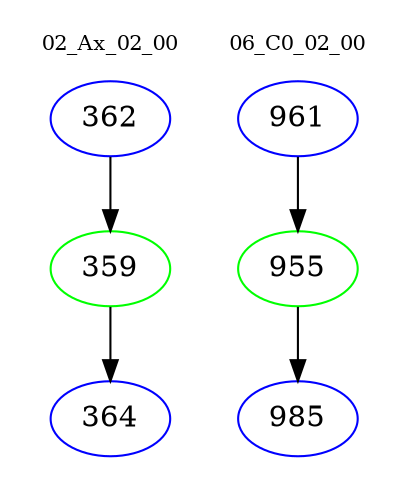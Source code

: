 digraph{
subgraph cluster_0 {
color = white
label = "02_Ax_02_00";
fontsize=10;
T0_362 [label="362", color="blue"]
T0_362 -> T0_359 [color="black"]
T0_359 [label="359", color="green"]
T0_359 -> T0_364 [color="black"]
T0_364 [label="364", color="blue"]
}
subgraph cluster_1 {
color = white
label = "06_C0_02_00";
fontsize=10;
T1_961 [label="961", color="blue"]
T1_961 -> T1_955 [color="black"]
T1_955 [label="955", color="green"]
T1_955 -> T1_985 [color="black"]
T1_985 [label="985", color="blue"]
}
}
